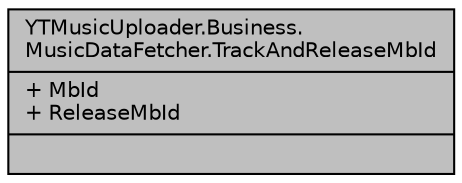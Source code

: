 digraph "YTMusicUploader.Business.MusicDataFetcher.TrackAndReleaseMbId"
{
 // LATEX_PDF_SIZE
  edge [fontname="Helvetica",fontsize="10",labelfontname="Helvetica",labelfontsize="10"];
  node [fontname="Helvetica",fontsize="10",shape=record];
  Node1 [label="{YTMusicUploader.Business.\lMusicDataFetcher.TrackAndReleaseMbId\n|+ MbId\l+ ReleaseMbId\l|}",height=0.2,width=0.4,color="black", fillcolor="grey75", style="filled", fontcolor="black",tooltip=" "];
}
